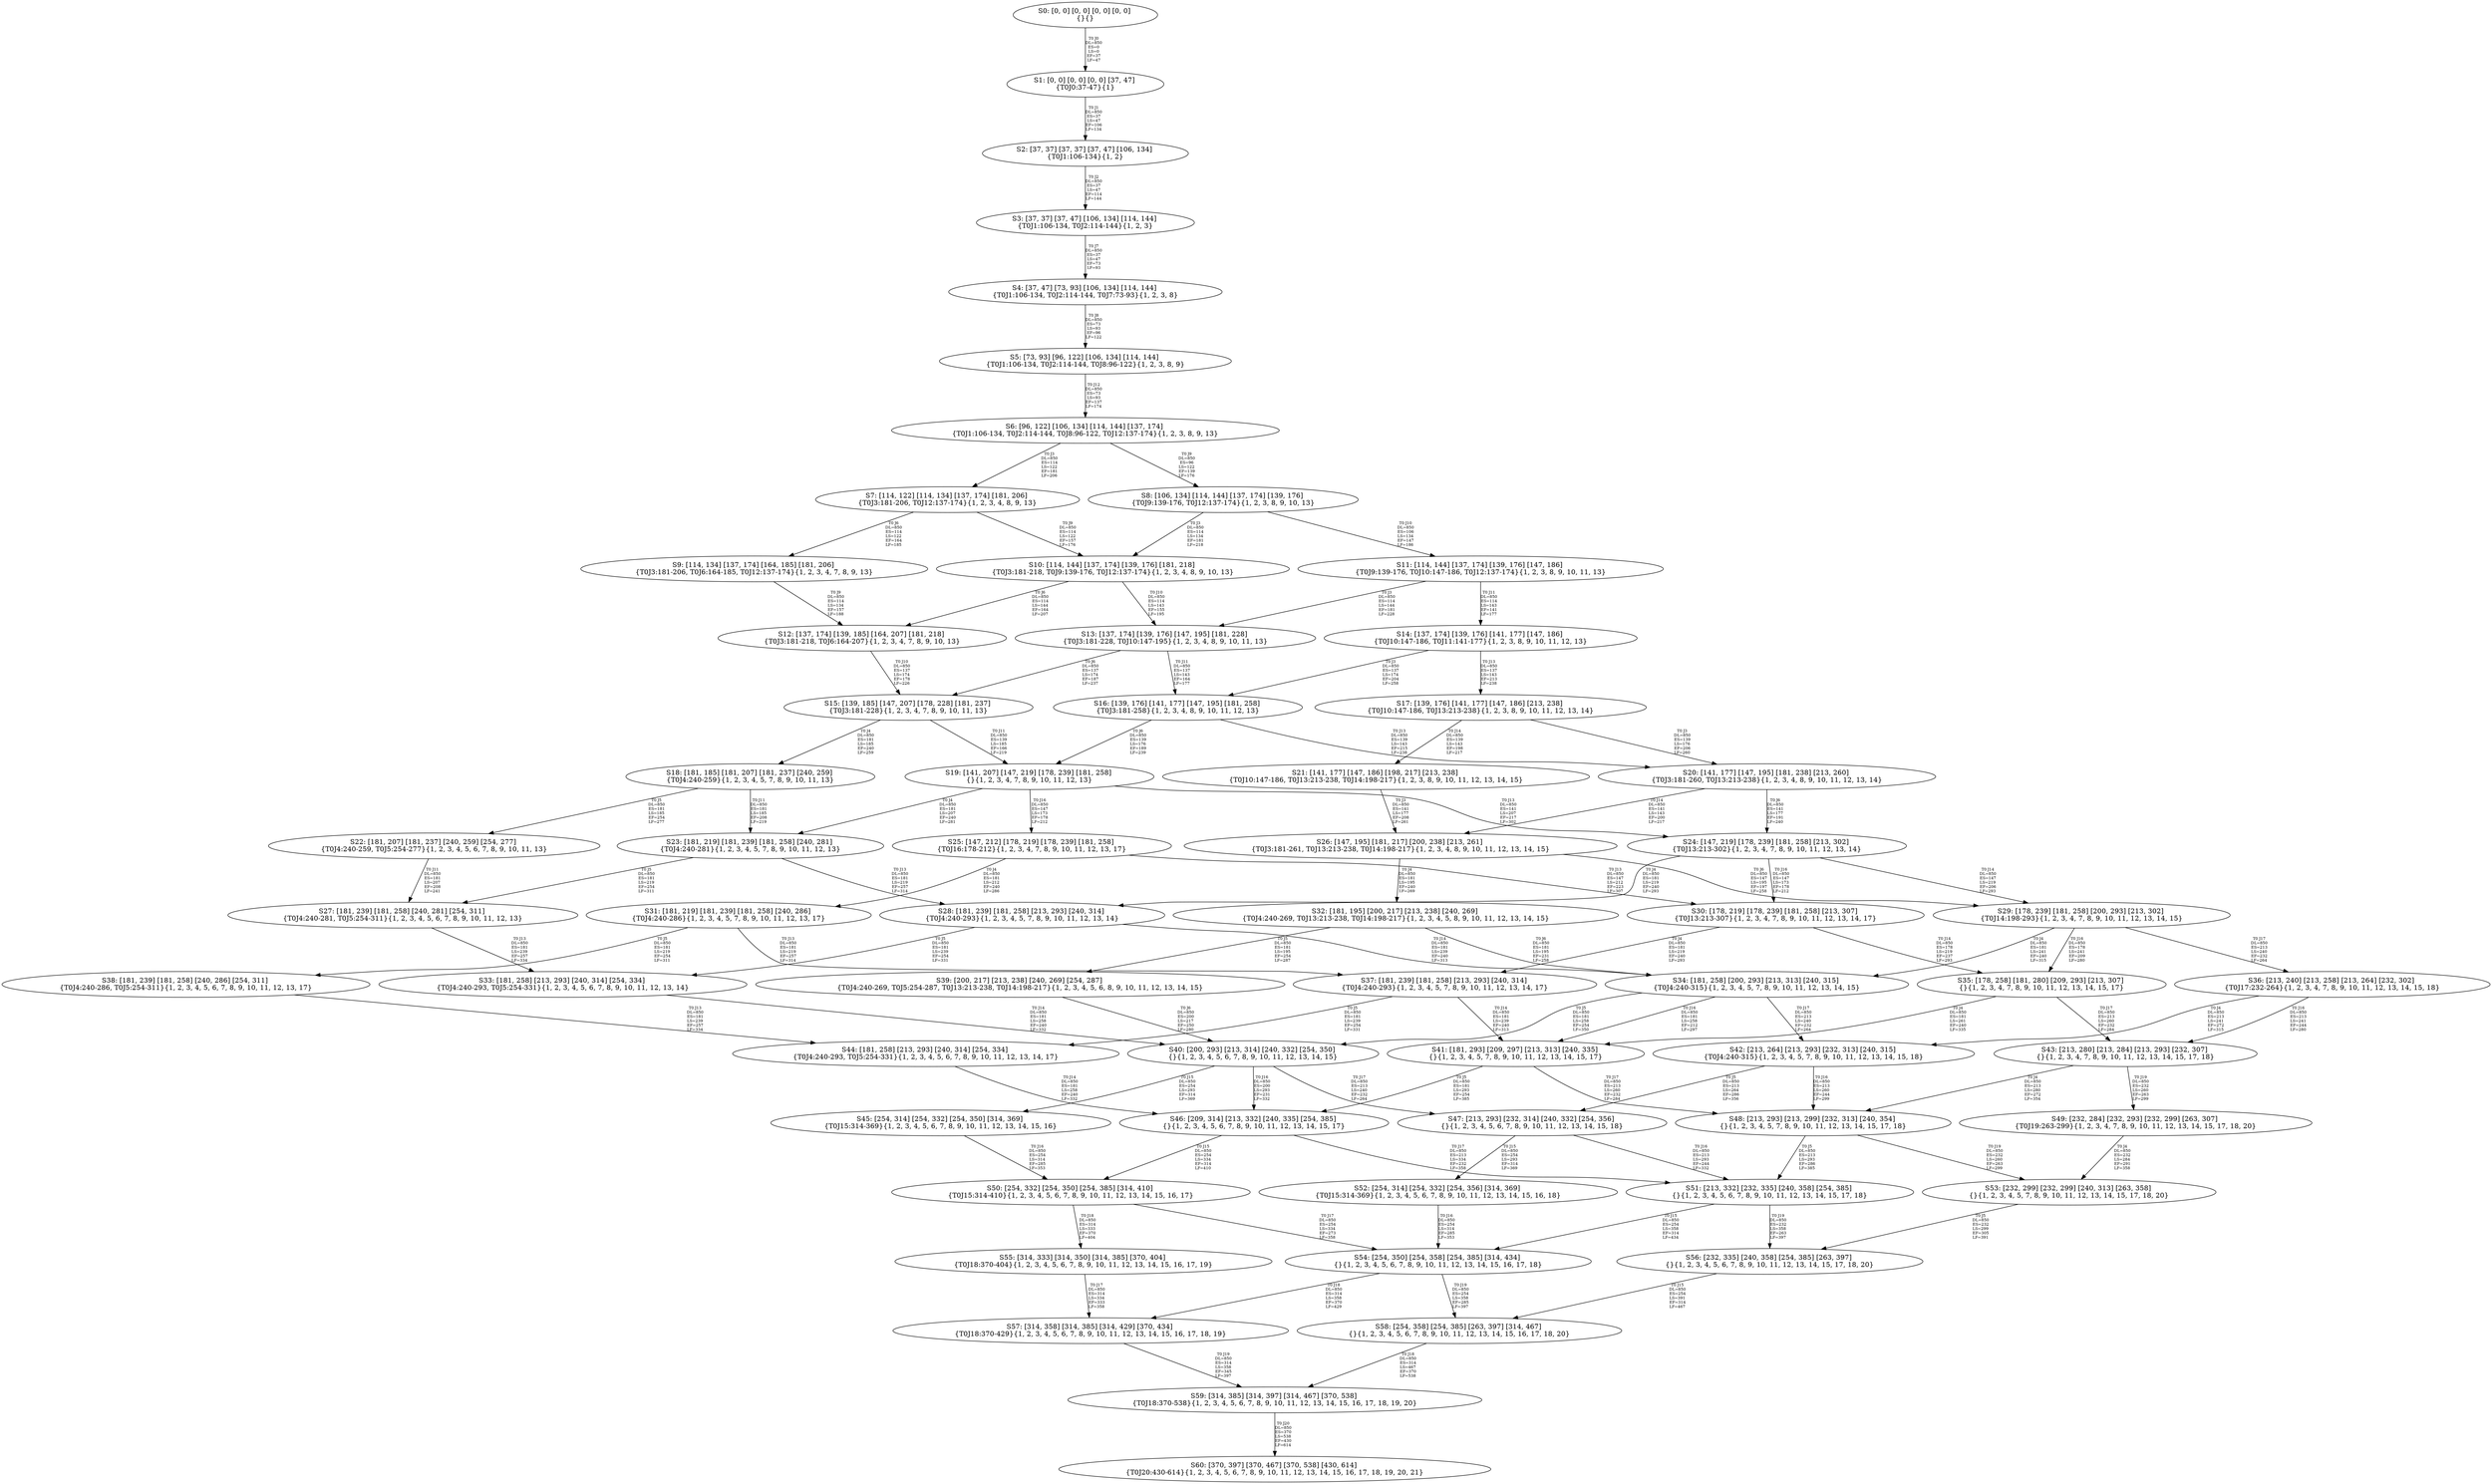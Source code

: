 digraph {
	S0[label="S0: [0, 0] [0, 0] [0, 0] [0, 0] \n{}{}"];
	S1[label="S1: [0, 0] [0, 0] [0, 0] [37, 47] \n{T0J0:37-47}{1}"];
	S2[label="S2: [37, 37] [37, 37] [37, 47] [106, 134] \n{T0J1:106-134}{1, 2}"];
	S3[label="S3: [37, 37] [37, 47] [106, 134] [114, 144] \n{T0J1:106-134, T0J2:114-144}{1, 2, 3}"];
	S4[label="S4: [37, 47] [73, 93] [106, 134] [114, 144] \n{T0J1:106-134, T0J2:114-144, T0J7:73-93}{1, 2, 3, 8}"];
	S5[label="S5: [73, 93] [96, 122] [106, 134] [114, 144] \n{T0J1:106-134, T0J2:114-144, T0J8:96-122}{1, 2, 3, 8, 9}"];
	S6[label="S6: [96, 122] [106, 134] [114, 144] [137, 174] \n{T0J1:106-134, T0J2:114-144, T0J8:96-122, T0J12:137-174}{1, 2, 3, 8, 9, 13}"];
	S7[label="S7: [114, 122] [114, 134] [137, 174] [181, 206] \n{T0J3:181-206, T0J12:137-174}{1, 2, 3, 4, 8, 9, 13}"];
	S8[label="S8: [106, 134] [114, 144] [137, 174] [139, 176] \n{T0J9:139-176, T0J12:137-174}{1, 2, 3, 8, 9, 10, 13}"];
	S9[label="S9: [114, 134] [137, 174] [164, 185] [181, 206] \n{T0J3:181-206, T0J6:164-185, T0J12:137-174}{1, 2, 3, 4, 7, 8, 9, 13}"];
	S10[label="S10: [114, 144] [137, 174] [139, 176] [181, 218] \n{T0J3:181-218, T0J9:139-176, T0J12:137-174}{1, 2, 3, 4, 8, 9, 10, 13}"];
	S11[label="S11: [114, 144] [137, 174] [139, 176] [147, 186] \n{T0J9:139-176, T0J10:147-186, T0J12:137-174}{1, 2, 3, 8, 9, 10, 11, 13}"];
	S12[label="S12: [137, 174] [139, 185] [164, 207] [181, 218] \n{T0J3:181-218, T0J6:164-207}{1, 2, 3, 4, 7, 8, 9, 10, 13}"];
	S13[label="S13: [137, 174] [139, 176] [147, 195] [181, 228] \n{T0J3:181-228, T0J10:147-195}{1, 2, 3, 4, 8, 9, 10, 11, 13}"];
	S14[label="S14: [137, 174] [139, 176] [141, 177] [147, 186] \n{T0J10:147-186, T0J11:141-177}{1, 2, 3, 8, 9, 10, 11, 12, 13}"];
	S15[label="S15: [139, 185] [147, 207] [178, 228] [181, 237] \n{T0J3:181-228}{1, 2, 3, 4, 7, 8, 9, 10, 11, 13}"];
	S16[label="S16: [139, 176] [141, 177] [147, 195] [181, 258] \n{T0J3:181-258}{1, 2, 3, 4, 8, 9, 10, 11, 12, 13}"];
	S17[label="S17: [139, 176] [141, 177] [147, 186] [213, 238] \n{T0J10:147-186, T0J13:213-238}{1, 2, 3, 8, 9, 10, 11, 12, 13, 14}"];
	S18[label="S18: [181, 185] [181, 207] [181, 237] [240, 259] \n{T0J4:240-259}{1, 2, 3, 4, 5, 7, 8, 9, 10, 11, 13}"];
	S19[label="S19: [141, 207] [147, 219] [178, 239] [181, 258] \n{}{1, 2, 3, 4, 7, 8, 9, 10, 11, 12, 13}"];
	S20[label="S20: [141, 177] [147, 195] [181, 238] [213, 260] \n{T0J3:181-260, T0J13:213-238}{1, 2, 3, 4, 8, 9, 10, 11, 12, 13, 14}"];
	S21[label="S21: [141, 177] [147, 186] [198, 217] [213, 238] \n{T0J10:147-186, T0J13:213-238, T0J14:198-217}{1, 2, 3, 8, 9, 10, 11, 12, 13, 14, 15}"];
	S22[label="S22: [181, 207] [181, 237] [240, 259] [254, 277] \n{T0J4:240-259, T0J5:254-277}{1, 2, 3, 4, 5, 6, 7, 8, 9, 10, 11, 13}"];
	S23[label="S23: [181, 219] [181, 239] [181, 258] [240, 281] \n{T0J4:240-281}{1, 2, 3, 4, 5, 7, 8, 9, 10, 11, 12, 13}"];
	S24[label="S24: [147, 219] [178, 239] [181, 258] [213, 302] \n{T0J13:213-302}{1, 2, 3, 4, 7, 8, 9, 10, 11, 12, 13, 14}"];
	S25[label="S25: [147, 212] [178, 219] [178, 239] [181, 258] \n{T0J16:178-212}{1, 2, 3, 4, 7, 8, 9, 10, 11, 12, 13, 17}"];
	S26[label="S26: [147, 195] [181, 217] [200, 238] [213, 261] \n{T0J3:181-261, T0J13:213-238, T0J14:198-217}{1, 2, 3, 4, 8, 9, 10, 11, 12, 13, 14, 15}"];
	S27[label="S27: [181, 239] [181, 258] [240, 281] [254, 311] \n{T0J4:240-281, T0J5:254-311}{1, 2, 3, 4, 5, 6, 7, 8, 9, 10, 11, 12, 13}"];
	S28[label="S28: [181, 239] [181, 258] [213, 293] [240, 314] \n{T0J4:240-293}{1, 2, 3, 4, 5, 7, 8, 9, 10, 11, 12, 13, 14}"];
	S29[label="S29: [178, 239] [181, 258] [200, 293] [213, 302] \n{T0J14:198-293}{1, 2, 3, 4, 7, 8, 9, 10, 11, 12, 13, 14, 15}"];
	S30[label="S30: [178, 219] [178, 239] [181, 258] [213, 307] \n{T0J13:213-307}{1, 2, 3, 4, 7, 8, 9, 10, 11, 12, 13, 14, 17}"];
	S31[label="S31: [181, 219] [181, 239] [181, 258] [240, 286] \n{T0J4:240-286}{1, 2, 3, 4, 5, 7, 8, 9, 10, 11, 12, 13, 17}"];
	S32[label="S32: [181, 195] [200, 217] [213, 238] [240, 269] \n{T0J4:240-269, T0J13:213-238, T0J14:198-217}{1, 2, 3, 4, 5, 8, 9, 10, 11, 12, 13, 14, 15}"];
	S33[label="S33: [181, 258] [213, 293] [240, 314] [254, 334] \n{T0J4:240-293, T0J5:254-331}{1, 2, 3, 4, 5, 6, 7, 8, 9, 10, 11, 12, 13, 14}"];
	S34[label="S34: [181, 258] [200, 293] [213, 313] [240, 315] \n{T0J4:240-315}{1, 2, 3, 4, 5, 7, 8, 9, 10, 11, 12, 13, 14, 15}"];
	S35[label="S35: [178, 258] [181, 280] [209, 293] [213, 307] \n{}{1, 2, 3, 4, 7, 8, 9, 10, 11, 12, 13, 14, 15, 17}"];
	S36[label="S36: [213, 240] [213, 258] [213, 264] [232, 302] \n{T0J17:232-264}{1, 2, 3, 4, 7, 8, 9, 10, 11, 12, 13, 14, 15, 18}"];
	S37[label="S37: [181, 239] [181, 258] [213, 293] [240, 314] \n{T0J4:240-293}{1, 2, 3, 4, 5, 7, 8, 9, 10, 11, 12, 13, 14, 17}"];
	S38[label="S38: [181, 239] [181, 258] [240, 286] [254, 311] \n{T0J4:240-286, T0J5:254-311}{1, 2, 3, 4, 5, 6, 7, 8, 9, 10, 11, 12, 13, 17}"];
	S39[label="S39: [200, 217] [213, 238] [240, 269] [254, 287] \n{T0J4:240-269, T0J5:254-287, T0J13:213-238, T0J14:198-217}{1, 2, 3, 4, 5, 6, 8, 9, 10, 11, 12, 13, 14, 15}"];
	S40[label="S40: [200, 293] [213, 314] [240, 332] [254, 350] \n{}{1, 2, 3, 4, 5, 6, 7, 8, 9, 10, 11, 12, 13, 14, 15}"];
	S41[label="S41: [181, 293] [209, 297] [213, 313] [240, 335] \n{}{1, 2, 3, 4, 5, 7, 8, 9, 10, 11, 12, 13, 14, 15, 17}"];
	S42[label="S42: [213, 264] [213, 293] [232, 313] [240, 315] \n{T0J4:240-315}{1, 2, 3, 4, 5, 7, 8, 9, 10, 11, 12, 13, 14, 15, 18}"];
	S43[label="S43: [213, 280] [213, 284] [213, 293] [232, 307] \n{}{1, 2, 3, 4, 7, 8, 9, 10, 11, 12, 13, 14, 15, 17, 18}"];
	S44[label="S44: [181, 258] [213, 293] [240, 314] [254, 334] \n{T0J4:240-293, T0J5:254-331}{1, 2, 3, 4, 5, 6, 7, 8, 9, 10, 11, 12, 13, 14, 17}"];
	S45[label="S45: [254, 314] [254, 332] [254, 350] [314, 369] \n{T0J15:314-369}{1, 2, 3, 4, 5, 6, 7, 8, 9, 10, 11, 12, 13, 14, 15, 16}"];
	S46[label="S46: [209, 314] [213, 332] [240, 335] [254, 385] \n{}{1, 2, 3, 4, 5, 6, 7, 8, 9, 10, 11, 12, 13, 14, 15, 17}"];
	S47[label="S47: [213, 293] [232, 314] [240, 332] [254, 356] \n{}{1, 2, 3, 4, 5, 6, 7, 8, 9, 10, 11, 12, 13, 14, 15, 18}"];
	S48[label="S48: [213, 293] [213, 299] [232, 313] [240, 354] \n{}{1, 2, 3, 4, 5, 7, 8, 9, 10, 11, 12, 13, 14, 15, 17, 18}"];
	S49[label="S49: [232, 284] [232, 293] [232, 299] [263, 307] \n{T0J19:263-299}{1, 2, 3, 4, 7, 8, 9, 10, 11, 12, 13, 14, 15, 17, 18, 20}"];
	S50[label="S50: [254, 332] [254, 350] [254, 385] [314, 410] \n{T0J15:314-410}{1, 2, 3, 4, 5, 6, 7, 8, 9, 10, 11, 12, 13, 14, 15, 16, 17}"];
	S51[label="S51: [213, 332] [232, 335] [240, 358] [254, 385] \n{}{1, 2, 3, 4, 5, 6, 7, 8, 9, 10, 11, 12, 13, 14, 15, 17, 18}"];
	S52[label="S52: [254, 314] [254, 332] [254, 356] [314, 369] \n{T0J15:314-369}{1, 2, 3, 4, 5, 6, 7, 8, 9, 10, 11, 12, 13, 14, 15, 16, 18}"];
	S53[label="S53: [232, 299] [232, 299] [240, 313] [263, 358] \n{}{1, 2, 3, 4, 5, 7, 8, 9, 10, 11, 12, 13, 14, 15, 17, 18, 20}"];
	S54[label="S54: [254, 350] [254, 358] [254, 385] [314, 434] \n{}{1, 2, 3, 4, 5, 6, 7, 8, 9, 10, 11, 12, 13, 14, 15, 16, 17, 18}"];
	S55[label="S55: [314, 333] [314, 350] [314, 385] [370, 404] \n{T0J18:370-404}{1, 2, 3, 4, 5, 6, 7, 8, 9, 10, 11, 12, 13, 14, 15, 16, 17, 19}"];
	S56[label="S56: [232, 335] [240, 358] [254, 385] [263, 397] \n{}{1, 2, 3, 4, 5, 6, 7, 8, 9, 10, 11, 12, 13, 14, 15, 17, 18, 20}"];
	S57[label="S57: [314, 358] [314, 385] [314, 429] [370, 434] \n{T0J18:370-429}{1, 2, 3, 4, 5, 6, 7, 8, 9, 10, 11, 12, 13, 14, 15, 16, 17, 18, 19}"];
	S58[label="S58: [254, 358] [254, 385] [263, 397] [314, 467] \n{}{1, 2, 3, 4, 5, 6, 7, 8, 9, 10, 11, 12, 13, 14, 15, 16, 17, 18, 20}"];
	S59[label="S59: [314, 385] [314, 397] [314, 467] [370, 538] \n{T0J18:370-538}{1, 2, 3, 4, 5, 6, 7, 8, 9, 10, 11, 12, 13, 14, 15, 16, 17, 18, 19, 20}"];
	S60[label="S60: [370, 397] [370, 467] [370, 538] [430, 614] \n{T0J20:430-614}{1, 2, 3, 4, 5, 6, 7, 8, 9, 10, 11, 12, 13, 14, 15, 16, 17, 18, 19, 20, 21}"];
	S0 -> S1[label="T0 J0\nDL=850\nES=0\nLS=0\nEF=37\nLF=47",fontsize=8];
	S1 -> S2[label="T0 J1\nDL=850\nES=37\nLS=47\nEF=106\nLF=134",fontsize=8];
	S2 -> S3[label="T0 J2\nDL=850\nES=37\nLS=47\nEF=114\nLF=144",fontsize=8];
	S3 -> S4[label="T0 J7\nDL=850\nES=37\nLS=47\nEF=73\nLF=93",fontsize=8];
	S4 -> S5[label="T0 J8\nDL=850\nES=73\nLS=93\nEF=96\nLF=122",fontsize=8];
	S5 -> S6[label="T0 J12\nDL=850\nES=73\nLS=93\nEF=137\nLF=174",fontsize=8];
	S6 -> S7[label="T0 J3\nDL=850\nES=114\nLS=122\nEF=181\nLF=206",fontsize=8];
	S6 -> S8[label="T0 J9\nDL=850\nES=96\nLS=122\nEF=139\nLF=176",fontsize=8];
	S7 -> S9[label="T0 J6\nDL=850\nES=114\nLS=122\nEF=164\nLF=185",fontsize=8];
	S7 -> S10[label="T0 J9\nDL=850\nES=114\nLS=122\nEF=157\nLF=176",fontsize=8];
	S8 -> S10[label="T0 J3\nDL=850\nES=114\nLS=134\nEF=181\nLF=218",fontsize=8];
	S8 -> S11[label="T0 J10\nDL=850\nES=106\nLS=134\nEF=147\nLF=186",fontsize=8];
	S9 -> S12[label="T0 J9\nDL=850\nES=114\nLS=134\nEF=157\nLF=188",fontsize=8];
	S10 -> S12[label="T0 J6\nDL=850\nES=114\nLS=144\nEF=164\nLF=207",fontsize=8];
	S10 -> S13[label="T0 J10\nDL=850\nES=114\nLS=143\nEF=155\nLF=195",fontsize=8];
	S11 -> S13[label="T0 J3\nDL=850\nES=114\nLS=144\nEF=181\nLF=228",fontsize=8];
	S11 -> S14[label="T0 J11\nDL=850\nES=114\nLS=143\nEF=141\nLF=177",fontsize=8];
	S12 -> S15[label="T0 J10\nDL=850\nES=137\nLS=174\nEF=178\nLF=226",fontsize=8];
	S13 -> S15[label="T0 J6\nDL=850\nES=137\nLS=174\nEF=187\nLF=237",fontsize=8];
	S13 -> S16[label="T0 J11\nDL=850\nES=137\nLS=143\nEF=164\nLF=177",fontsize=8];
	S14 -> S16[label="T0 J3\nDL=850\nES=137\nLS=174\nEF=204\nLF=258",fontsize=8];
	S14 -> S17[label="T0 J13\nDL=850\nES=137\nLS=143\nEF=213\nLF=238",fontsize=8];
	S15 -> S18[label="T0 J4\nDL=850\nES=181\nLS=185\nEF=240\nLF=259",fontsize=8];
	S15 -> S19[label="T0 J11\nDL=850\nES=139\nLS=185\nEF=166\nLF=219",fontsize=8];
	S16 -> S19[label="T0 J6\nDL=850\nES=139\nLS=176\nEF=189\nLF=239",fontsize=8];
	S16 -> S20[label="T0 J13\nDL=850\nES=139\nLS=143\nEF=215\nLF=238",fontsize=8];
	S17 -> S20[label="T0 J3\nDL=850\nES=139\nLS=176\nEF=206\nLF=260",fontsize=8];
	S17 -> S21[label="T0 J14\nDL=850\nES=139\nLS=143\nEF=198\nLF=217",fontsize=8];
	S18 -> S22[label="T0 J5\nDL=850\nES=181\nLS=185\nEF=254\nLF=277",fontsize=8];
	S18 -> S23[label="T0 J11\nDL=850\nES=181\nLS=185\nEF=208\nLF=219",fontsize=8];
	S19 -> S23[label="T0 J4\nDL=850\nES=181\nLS=207\nEF=240\nLF=281",fontsize=8];
	S19 -> S24[label="T0 J13\nDL=850\nES=141\nLS=207\nEF=217\nLF=302",fontsize=8];
	S19 -> S25[label="T0 J16\nDL=850\nES=147\nLS=173\nEF=178\nLF=212",fontsize=8];
	S20 -> S24[label="T0 J6\nDL=850\nES=141\nLS=177\nEF=191\nLF=240",fontsize=8];
	S20 -> S26[label="T0 J14\nDL=850\nES=141\nLS=143\nEF=200\nLF=217",fontsize=8];
	S21 -> S26[label="T0 J3\nDL=850\nES=141\nLS=177\nEF=208\nLF=261",fontsize=8];
	S22 -> S27[label="T0 J11\nDL=850\nES=181\nLS=207\nEF=208\nLF=241",fontsize=8];
	S23 -> S27[label="T0 J5\nDL=850\nES=181\nLS=219\nEF=254\nLF=311",fontsize=8];
	S23 -> S28[label="T0 J13\nDL=850\nES=181\nLS=219\nEF=257\nLF=314",fontsize=8];
	S24 -> S28[label="T0 J4\nDL=850\nES=181\nLS=219\nEF=240\nLF=293",fontsize=8];
	S24 -> S29[label="T0 J14\nDL=850\nES=147\nLS=219\nEF=206\nLF=293",fontsize=8];
	S24 -> S30[label="T0 J16\nDL=850\nES=147\nLS=173\nEF=178\nLF=212",fontsize=8];
	S25 -> S31[label="T0 J4\nDL=850\nES=181\nLS=212\nEF=240\nLF=286",fontsize=8];
	S25 -> S30[label="T0 J13\nDL=850\nES=147\nLS=212\nEF=223\nLF=307",fontsize=8];
	S26 -> S32[label="T0 J4\nDL=850\nES=181\nLS=195\nEF=240\nLF=269",fontsize=8];
	S26 -> S29[label="T0 J6\nDL=850\nES=147\nLS=195\nEF=197\nLF=258",fontsize=8];
	S27 -> S33[label="T0 J13\nDL=850\nES=181\nLS=239\nEF=257\nLF=334",fontsize=8];
	S28 -> S33[label="T0 J5\nDL=850\nES=181\nLS=239\nEF=254\nLF=331",fontsize=8];
	S28 -> S34[label="T0 J14\nDL=850\nES=181\nLS=239\nEF=240\nLF=313",fontsize=8];
	S29 -> S34[label="T0 J4\nDL=850\nES=181\nLS=241\nEF=240\nLF=315",fontsize=8];
	S29 -> S35[label="T0 J16\nDL=850\nES=178\nLS=241\nEF=209\nLF=280",fontsize=8];
	S29 -> S36[label="T0 J17\nDL=850\nES=213\nLS=240\nEF=232\nLF=264",fontsize=8];
	S30 -> S37[label="T0 J4\nDL=850\nES=181\nLS=219\nEF=240\nLF=293",fontsize=8];
	S30 -> S35[label="T0 J14\nDL=850\nES=178\nLS=219\nEF=237\nLF=293",fontsize=8];
	S31 -> S38[label="T0 J5\nDL=850\nES=181\nLS=219\nEF=254\nLF=311",fontsize=8];
	S31 -> S37[label="T0 J13\nDL=850\nES=181\nLS=219\nEF=257\nLF=314",fontsize=8];
	S32 -> S39[label="T0 J5\nDL=850\nES=181\nLS=195\nEF=254\nLF=287",fontsize=8];
	S32 -> S34[label="T0 J6\nDL=850\nES=181\nLS=195\nEF=231\nLF=258",fontsize=8];
	S33 -> S40[label="T0 J14\nDL=850\nES=181\nLS=258\nEF=240\nLF=332",fontsize=8];
	S34 -> S40[label="T0 J5\nDL=850\nES=181\nLS=258\nEF=254\nLF=350",fontsize=8];
	S34 -> S41[label="T0 J16\nDL=850\nES=181\nLS=258\nEF=212\nLF=297",fontsize=8];
	S34 -> S42[label="T0 J17\nDL=850\nES=213\nLS=240\nEF=232\nLF=264",fontsize=8];
	S35 -> S41[label="T0 J4\nDL=850\nES=181\nLS=261\nEF=240\nLF=335",fontsize=8];
	S35 -> S43[label="T0 J17\nDL=850\nES=213\nLS=260\nEF=232\nLF=284",fontsize=8];
	S36 -> S42[label="T0 J4\nDL=850\nES=213\nLS=241\nEF=272\nLF=315",fontsize=8];
	S36 -> S43[label="T0 J16\nDL=850\nES=213\nLS=241\nEF=244\nLF=280",fontsize=8];
	S37 -> S44[label="T0 J5\nDL=850\nES=181\nLS=239\nEF=254\nLF=331",fontsize=8];
	S37 -> S41[label="T0 J14\nDL=850\nES=181\nLS=239\nEF=240\nLF=313",fontsize=8];
	S38 -> S44[label="T0 J13\nDL=850\nES=181\nLS=239\nEF=257\nLF=334",fontsize=8];
	S39 -> S40[label="T0 J6\nDL=850\nES=200\nLS=217\nEF=250\nLF=280",fontsize=8];
	S40 -> S45[label="T0 J15\nDL=850\nES=254\nLS=293\nEF=314\nLF=369",fontsize=8];
	S40 -> S46[label="T0 J16\nDL=850\nES=200\nLS=293\nEF=231\nLF=332",fontsize=8];
	S40 -> S47[label="T0 J17\nDL=850\nES=213\nLS=240\nEF=232\nLF=264",fontsize=8];
	S41 -> S46[label="T0 J5\nDL=850\nES=181\nLS=293\nEF=254\nLF=385",fontsize=8];
	S41 -> S48[label="T0 J17\nDL=850\nES=213\nLS=260\nEF=232\nLF=284",fontsize=8];
	S42 -> S47[label="T0 J5\nDL=850\nES=213\nLS=264\nEF=286\nLF=356",fontsize=8];
	S42 -> S48[label="T0 J16\nDL=850\nES=213\nLS=260\nEF=244\nLF=299",fontsize=8];
	S43 -> S48[label="T0 J4\nDL=850\nES=213\nLS=280\nEF=272\nLF=354",fontsize=8];
	S43 -> S49[label="T0 J19\nDL=850\nES=232\nLS=260\nEF=263\nLF=299",fontsize=8];
	S44 -> S46[label="T0 J14\nDL=850\nES=181\nLS=258\nEF=240\nLF=332",fontsize=8];
	S45 -> S50[label="T0 J16\nDL=850\nES=254\nLS=314\nEF=285\nLF=353",fontsize=8];
	S46 -> S50[label="T0 J15\nDL=850\nES=254\nLS=334\nEF=314\nLF=410",fontsize=8];
	S46 -> S51[label="T0 J17\nDL=850\nES=213\nLS=334\nEF=232\nLF=358",fontsize=8];
	S47 -> S52[label="T0 J15\nDL=850\nES=254\nLS=293\nEF=314\nLF=369",fontsize=8];
	S47 -> S51[label="T0 J16\nDL=850\nES=213\nLS=293\nEF=244\nLF=332",fontsize=8];
	S48 -> S51[label="T0 J5\nDL=850\nES=213\nLS=293\nEF=286\nLF=385",fontsize=8];
	S48 -> S53[label="T0 J19\nDL=850\nES=232\nLS=260\nEF=263\nLF=299",fontsize=8];
	S49 -> S53[label="T0 J4\nDL=850\nES=232\nLS=284\nEF=291\nLF=358",fontsize=8];
	S50 -> S54[label="T0 J17\nDL=850\nES=254\nLS=334\nEF=273\nLF=358",fontsize=8];
	S50 -> S55[label="T0 J18\nDL=850\nES=314\nLS=333\nEF=370\nLF=404",fontsize=8];
	S51 -> S54[label="T0 J15\nDL=850\nES=254\nLS=358\nEF=314\nLF=434",fontsize=8];
	S51 -> S56[label="T0 J19\nDL=850\nES=232\nLS=358\nEF=263\nLF=397",fontsize=8];
	S52 -> S54[label="T0 J16\nDL=850\nES=254\nLS=314\nEF=285\nLF=353",fontsize=8];
	S53 -> S56[label="T0 J5\nDL=850\nES=232\nLS=299\nEF=305\nLF=391",fontsize=8];
	S54 -> S57[label="T0 J18\nDL=850\nES=314\nLS=358\nEF=370\nLF=429",fontsize=8];
	S54 -> S58[label="T0 J19\nDL=850\nES=254\nLS=358\nEF=285\nLF=397",fontsize=8];
	S55 -> S57[label="T0 J17\nDL=850\nES=314\nLS=334\nEF=333\nLF=358",fontsize=8];
	S56 -> S58[label="T0 J15\nDL=850\nES=254\nLS=391\nEF=314\nLF=467",fontsize=8];
	S57 -> S59[label="T0 J19\nDL=850\nES=314\nLS=358\nEF=345\nLF=397",fontsize=8];
	S58 -> S59[label="T0 J18\nDL=850\nES=314\nLS=467\nEF=370\nLF=538",fontsize=8];
	S59 -> S60[label="T0 J20\nDL=850\nES=370\nLS=538\nEF=430\nLF=614",fontsize=8];
}
